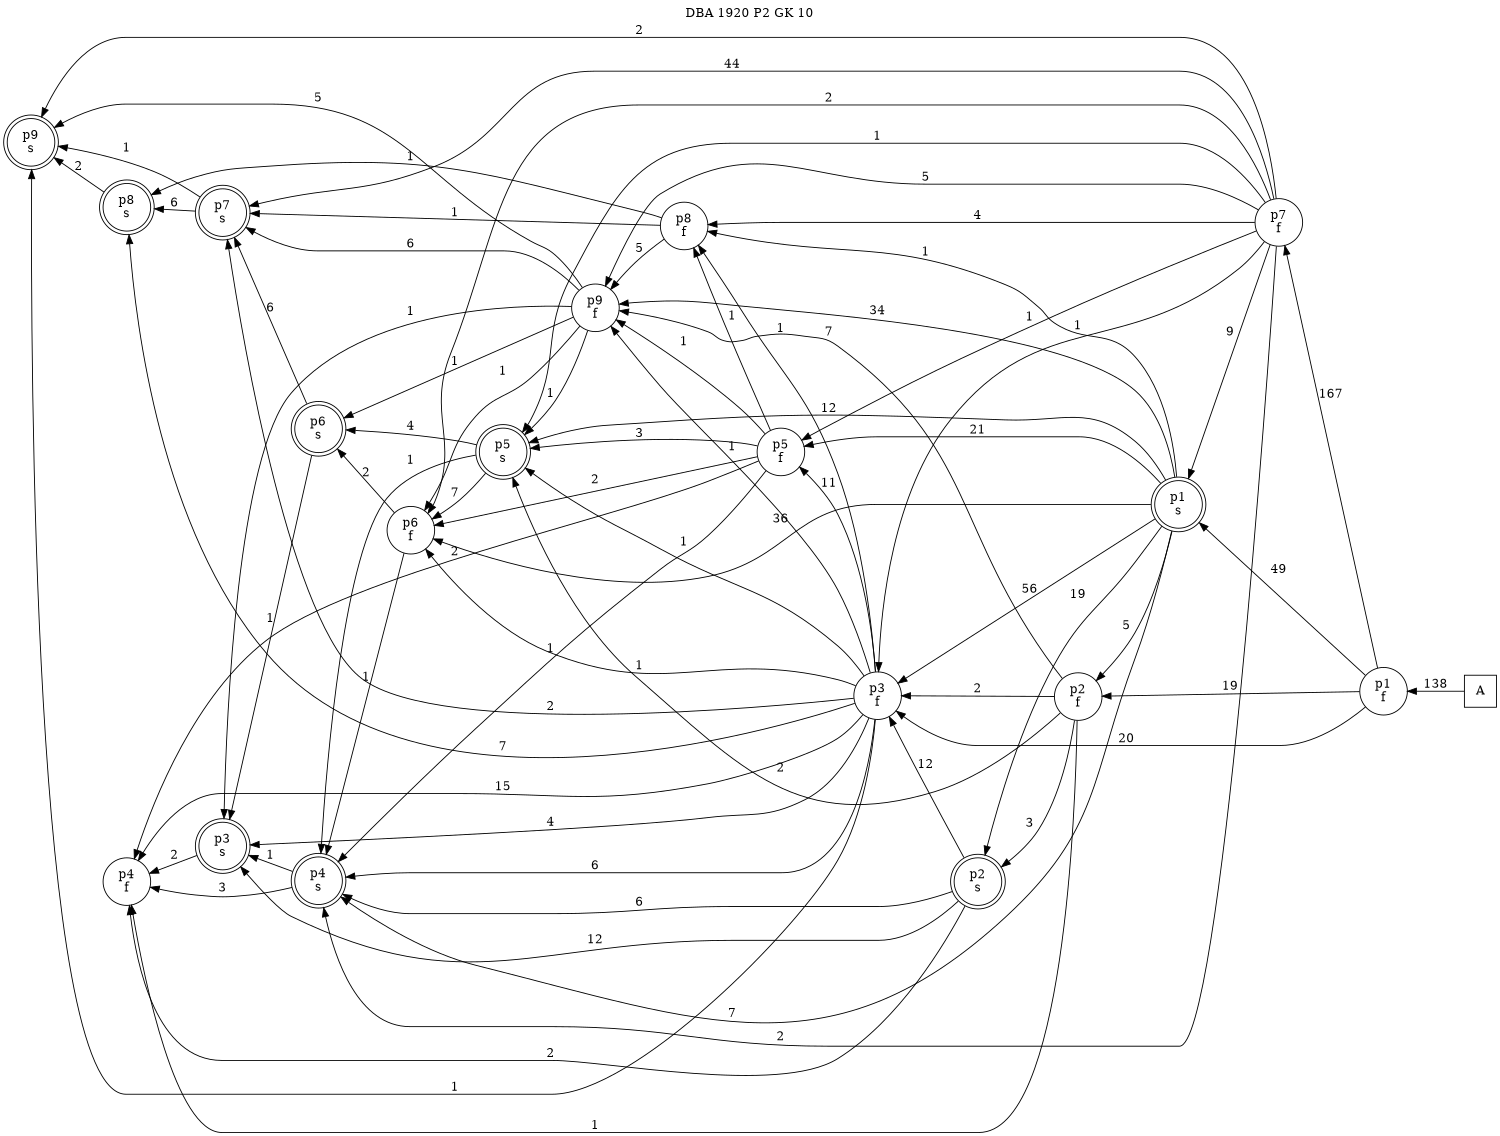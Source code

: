 digraph DBA_1920_P2_GK_10_GOOD {
labelloc="tl"
label= " DBA 1920 P2 GK 10 "
rankdir="RL";
graph [ size=" 10 , 10 !"]

"A" [shape="square" label="A"]
"p1_f" [shape="circle" label="p1
f"]
"p2_f" [shape="circle" label="p2
f"]
"p1_s" [shape="doublecircle" label="p1
s"]
"p2_s" [shape="doublecircle" label="p2
s"]
"p3_f" [shape="circle" label="p3
f"]
"p4_f" [shape="circle" label="p4
f"]
"p5_f" [shape="circle" label="p5
f"]
"p4_s" [shape="doublecircle" label="p4
s"]
"p3_s" [shape="doublecircle" label="p3
s"]
"p6_f" [shape="circle" label="p6
f"]
"p7_f" [shape="circle" label="p7
f"]
"p8_f" [shape="circle" label="p8
f"]
"p9_f" [shape="circle" label="p9
f"]
"p5_s" [shape="doublecircle" label="p5
s"]
"p6_s" [shape="doublecircle" label="p6
s"]
"p7_s" [shape="doublecircle" label="p7
s"]
"p8_s" [shape="doublecircle" label="p8
s"]
"p9_s" [shape="doublecircle" label="p9
s"]
"A" -> "p1_f" [ label=138]
"p1_f" -> "p2_f" [ label=19]
"p1_f" -> "p1_s" [ label=49]
"p1_f" -> "p3_f" [ label=20]
"p1_f" -> "p7_f" [ label=167]
"p2_f" -> "p2_s" [ label=3]
"p2_f" -> "p3_f" [ label=2]
"p2_f" -> "p4_f" [ label=1]
"p2_f" -> "p9_f" [ label=7]
"p2_f" -> "p5_s" [ label=2]
"p1_s" -> "p2_f" [ label=5]
"p1_s" -> "p2_s" [ label=19]
"p1_s" -> "p3_f" [ label=56]
"p1_s" -> "p5_f" [ label=21]
"p1_s" -> "p4_s" [ label=7]
"p1_s" -> "p6_f" [ label=36]
"p1_s" -> "p8_f" [ label=1]
"p1_s" -> "p9_f" [ label=34]
"p1_s" -> "p5_s" [ label=12]
"p2_s" -> "p3_f" [ label=12]
"p2_s" -> "p4_f" [ label=2]
"p2_s" -> "p4_s" [ label=6]
"p2_s" -> "p3_s" [ label=12]
"p3_f" -> "p4_f" [ label=15]
"p3_f" -> "p5_f" [ label=11]
"p3_f" -> "p4_s" [ label=6]
"p3_f" -> "p3_s" [ label=4]
"p3_f" -> "p6_f" [ label=1]
"p3_f" -> "p8_f" [ label=1]
"p3_f" -> "p9_f" [ label=1]
"p3_f" -> "p5_s" [ label=1]
"p3_f" -> "p7_s" [ label=2]
"p3_f" -> "p8_s" [ label=7]
"p3_f" -> "p9_s" [ label=1]
"p5_f" -> "p4_f" [ label=2]
"p5_f" -> "p4_s" [ label=1]
"p5_f" -> "p6_f" [ label=2]
"p5_f" -> "p8_f" [ label=1]
"p5_f" -> "p9_f" [ label=1]
"p5_f" -> "p5_s" [ label=3]
"p4_s" -> "p4_f" [ label=3]
"p4_s" -> "p3_s" [ label=1]
"p3_s" -> "p4_f" [ label=2]
"p6_f" -> "p4_s" [ label=1]
"p6_f" -> "p6_s" [ label=2]
"p7_f" -> "p1_s" [ label=9]
"p7_f" -> "p3_f" [ label=1]
"p7_f" -> "p5_f" [ label=1]
"p7_f" -> "p4_s" [ label=2]
"p7_f" -> "p6_f" [ label=2]
"p7_f" -> "p8_f" [ label=4]
"p7_f" -> "p9_f" [ label=5]
"p7_f" -> "p5_s" [ label=1]
"p7_f" -> "p7_s" [ label=44]
"p7_f" -> "p9_s" [ label=2]
"p8_f" -> "p9_f" [ label=5]
"p8_f" -> "p7_s" [ label=1]
"p8_f" -> "p8_s" [ label=1]
"p9_f" -> "p3_s" [ label=1]
"p9_f" -> "p6_f" [ label=1]
"p9_f" -> "p5_s" [ label=1]
"p9_f" -> "p6_s" [ label=1]
"p9_f" -> "p7_s" [ label=6]
"p9_f" -> "p9_s" [ label=5]
"p5_s" -> "p4_s" [ label=1]
"p5_s" -> "p6_f" [ label=7]
"p5_s" -> "p6_s" [ label=4]
"p6_s" -> "p3_s" [ label=1]
"p6_s" -> "p7_s" [ label=6]
"p7_s" -> "p8_s" [ label=6]
"p7_s" -> "p9_s" [ label=1]
"p8_s" -> "p9_s" [ label=2]
}
